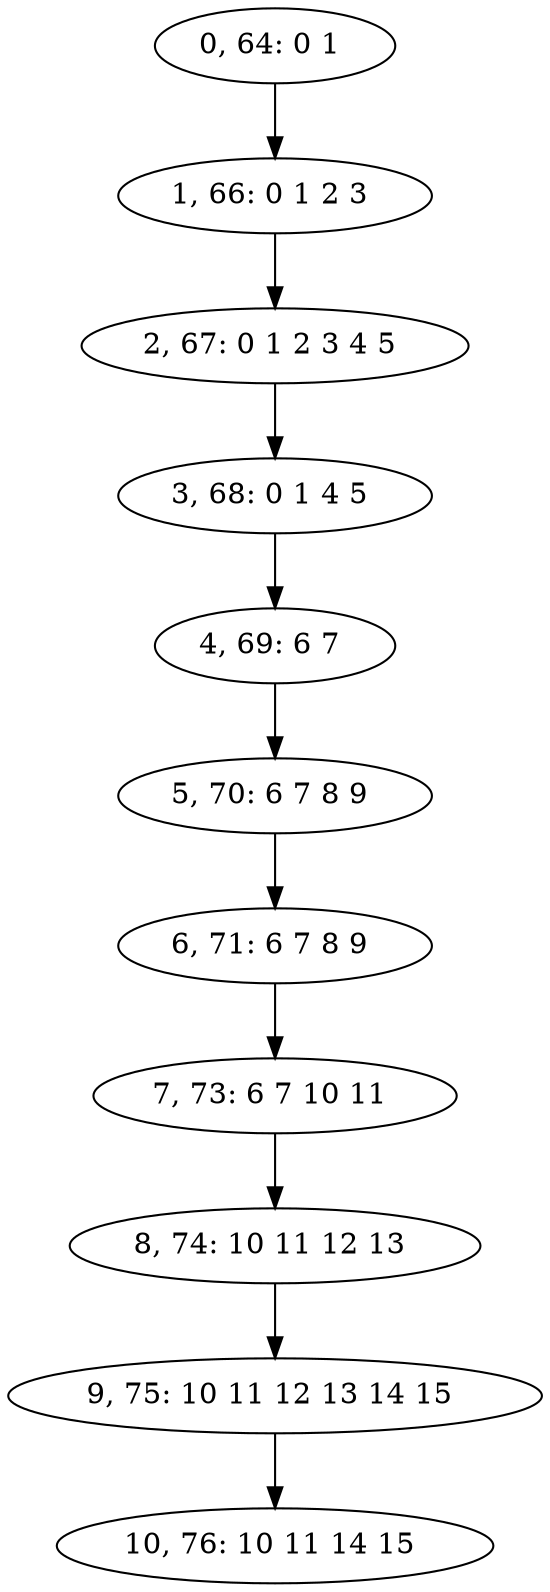 digraph G {
0[label="0, 64: 0 1 "];
1[label="1, 66: 0 1 2 3 "];
2[label="2, 67: 0 1 2 3 4 5 "];
3[label="3, 68: 0 1 4 5 "];
4[label="4, 69: 6 7 "];
5[label="5, 70: 6 7 8 9 "];
6[label="6, 71: 6 7 8 9 "];
7[label="7, 73: 6 7 10 11 "];
8[label="8, 74: 10 11 12 13 "];
9[label="9, 75: 10 11 12 13 14 15 "];
10[label="10, 76: 10 11 14 15 "];
0->1 ;
1->2 ;
2->3 ;
3->4 ;
4->5 ;
5->6 ;
6->7 ;
7->8 ;
8->9 ;
9->10 ;
}
